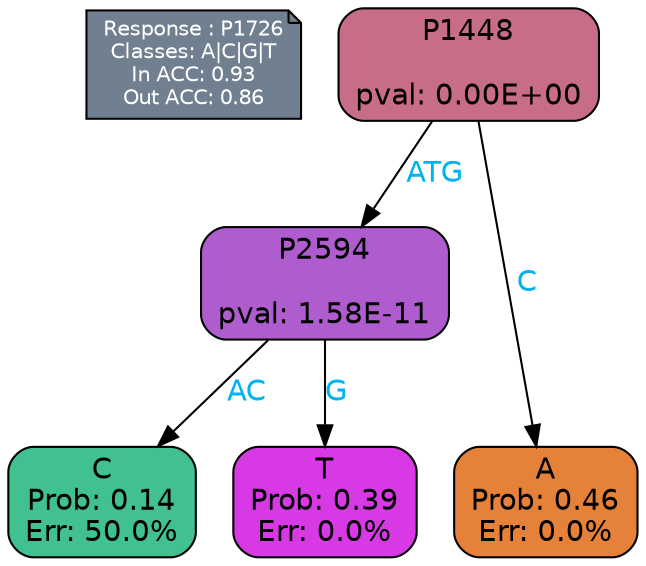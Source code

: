 digraph Tree {
node [shape=box, style="filled, rounded", color="black", fontname=helvetica] ;
graph [ranksep=equally, splines=polylines, bgcolor=transparent, dpi=600] ;
edge [fontname=helvetica] ;
LEGEND [label="Response : P1726
Classes: A|C|G|T
In ACC: 0.93
Out ACC: 0.86
",shape=note,align=left,style=filled,fillcolor="slategray",fontcolor="white",fontsize=10];1 [label="P1448

pval: 0.00E+00", fillcolor="#c86d88"] ;
2 [label="P2594

pval: 1.58E-11", fillcolor="#af5cce"] ;
3 [label="C
Prob: 0.14
Err: 50.0%", fillcolor="#40c18f"] ;
4 [label="T
Prob: 0.39
Err: 0.0%", fillcolor="#d739e5"] ;
5 [label="A
Prob: 0.46
Err: 0.0%", fillcolor="#e58139"] ;
1 -> 2 [label="ATG",fontcolor=deepskyblue2] ;
1 -> 5 [label="C",fontcolor=deepskyblue2] ;
2 -> 3 [label="AC",fontcolor=deepskyblue2] ;
2 -> 4 [label="G",fontcolor=deepskyblue2] ;
{rank = same; 3;4;5;}{rank = same; LEGEND;1;}}